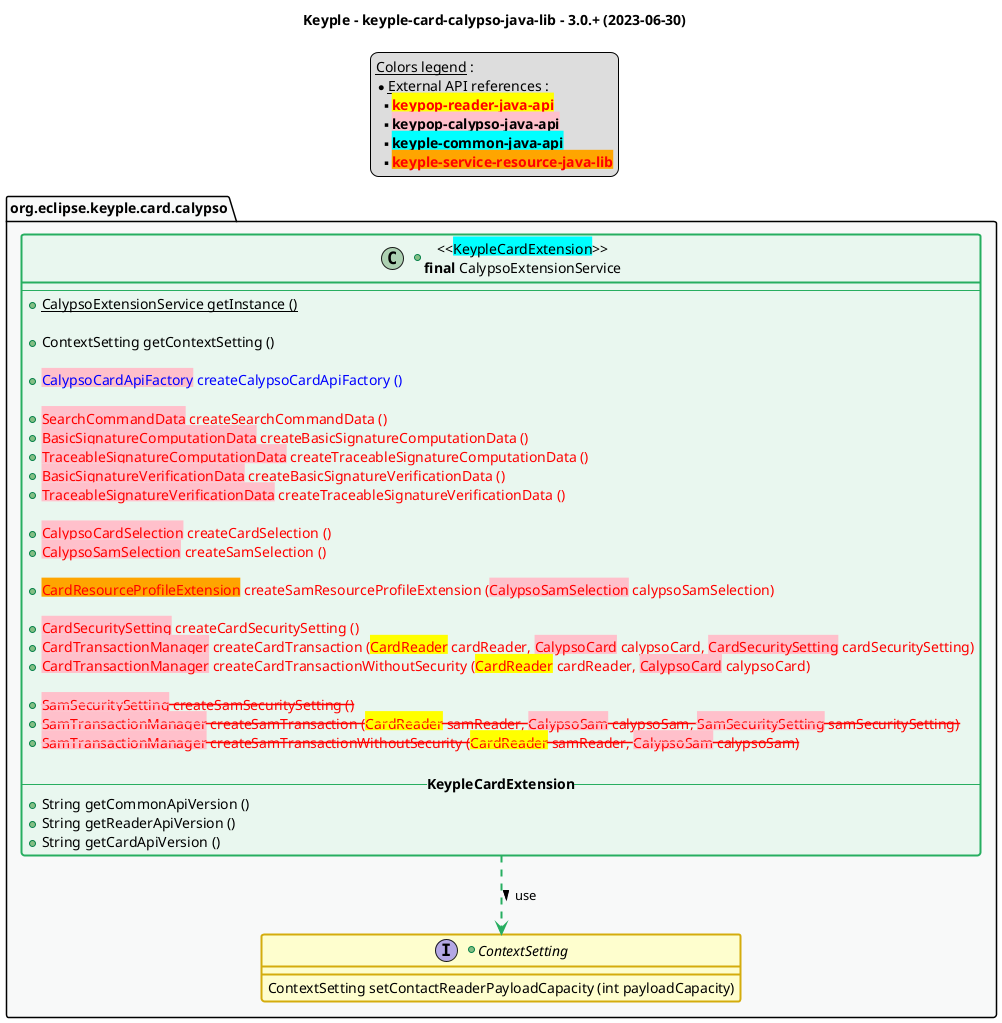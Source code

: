 @startuml
title
    Keyple - keyple-card-calypso-java-lib - 3.0.+ (2023-06-30)
end title

' == THEME ==

'Couleurs issues de : https://htmlcolorcodes.com/fr/tableau-de-couleur/tableau-de-couleur-design-plat/
!define C_GREY1 F8F9F9
!define C_GREY2 F2F3F4
!define C_GREY3 E5E7E9
!define C_GREY4 D7DBDD
!define C_GREY5 CACFD2
!define C_GREY6 BDC3C7
!define C_LINK 3498DB
!define C_USE 27AE60

' -- Styles that don't work with new version of plantuml --
skinparam stereotypeABorderColor #A9DCDF
skinparam stereotypeIBorderColor #B4A7E5
skinparam stereotypeCBorderColor #ADD1B2
skinparam stereotypeEBorderColor #EB93DF
' -- END --

skinparam ClassBorderThickness 2
skinparam ArrowThickness 2

' Yellow
skinparam ClassBackgroundColor #FEFECE
skinparam ClassBorderColor #D4AC0D
' Red
skinparam ClassBackgroundColor<<red>> #FDEDEC
skinparam ClassBorderColor<<red>> #E74C3C
hide <<red>> stereotype
' Purple
skinparam ClassBackgroundColor<<purple>> #F4ECF7
skinparam ClassBorderColor<<purple>> #8E44AD
hide <<purple>> stereotype
' blue
skinparam ClassBackgroundColor<<blue>> #EBF5FB
skinparam ClassBorderColor<<blue>> #3498DB
hide <<blue>> stereotype
' Green
skinparam ClassBackgroundColor<<green>> #E9F7EF
skinparam ClassBorderColor<<green>> #27AE60
hide <<green>> stereotype
' Grey
skinparam ClassBackgroundColor<<grey>> #EAECEE
skinparam ClassBorderColor<<grey>> #2C3E50
hide <<grey>> stereotype

' == CONTENT ==

legend top
    __Colors legend__ :
    * __External API references__ :
    ** <color:red><back:yellow>**keypop-reader-java-api**</back>
    ** <back:pink>**keypop-calypso-java-api**</back>
    ** <back:cyan>**keyple-common-java-api**</back>
    ** <color:red><back:orange>**keyple-service-resource-java-lib**</back>
end legend

package "org.eclipse.keyple.card.calypso" as calypso {
    +class "<<<back:cyan>KeypleCardExtension</back>>>\n**final** CalypsoExtensionService" as CalypsoExtensionService <<green>> {
        --
        +{static} CalypsoExtensionService getInstance ()

        +ContextSetting getContextSetting ()

        +<color:blue><back:pink>CalypsoCardApiFactory</back> createCalypsoCardApiFactory ()

        +<color:red><back:pink>SearchCommandData</back> createSearchCommandData ()
        +<color:red><back:pink>BasicSignatureComputationData</back> createBasicSignatureComputationData ()
        +<color:red><back:pink>TraceableSignatureComputationData</back> createTraceableSignatureComputationData ()
        +<color:red><back:pink>BasicSignatureVerificationData</back> createBasicSignatureVerificationData ()
        +<color:red><back:pink>TraceableSignatureVerificationData</back> createTraceableSignatureVerificationData ()

        +<color:red><back:pink>CalypsoCardSelection</back> createCardSelection ()
        +<color:red><back:pink>CalypsoSamSelection</back> createSamSelection ()
        
        +<color:red><back:orange>CardResourceProfileExtension</back> createSamResourceProfileExtension (<back:pink>CalypsoSamSelection</back> calypsoSamSelection)

        +<color:red><back:pink>CardSecuritySetting</back> createCardSecuritySetting ()
        +<color:red><back:pink>CardTransactionManager</back> createCardTransaction (<back:yellow>CardReader</back> cardReader, <back:pink>CalypsoCard</back> calypsoCard, <back:pink>CardSecuritySetting</back> cardSecuritySetting)
        +<color:red><back:pink>CardTransactionManager</back> createCardTransactionWithoutSecurity (<back:yellow>CardReader</back> cardReader, <back:pink>CalypsoCard</back> calypsoCard)

        +<color:red><s><back:pink>SamSecuritySetting</back> createSamSecuritySetting ()
        +<color:red><s><back:pink>SamTransactionManager</back> createSamTransaction (<back:yellow>CardReader</back> samReader, <back:pink>CalypsoSam</back> calypsoSam, <back:pink>SamSecuritySetting</back> samSecuritySetting)
        +<color:red><s><back:pink>SamTransactionManager</back> createSamTransactionWithoutSecurity (<back:yellow>CardReader</back> samReader, <back:pink>CalypsoSam</back> calypsoSam)

        -- **KeypleCardExtension** --
        +String getCommonApiVersion ()
        +String getReaderApiVersion ()
        +String getCardApiVersion ()
    }
    +interface ContextSetting {
        ContextSetting setContactReaderPayloadCapacity (int payloadCapacity)
    }
}

' Associations

CalypsoExtensionService ..> ContextSetting #C_USE : use >

' == LAYOUT ==

' == STYLE ==

package calypso #C_GREY1 {}
'package spi #C_GREY2 {}

@enduml